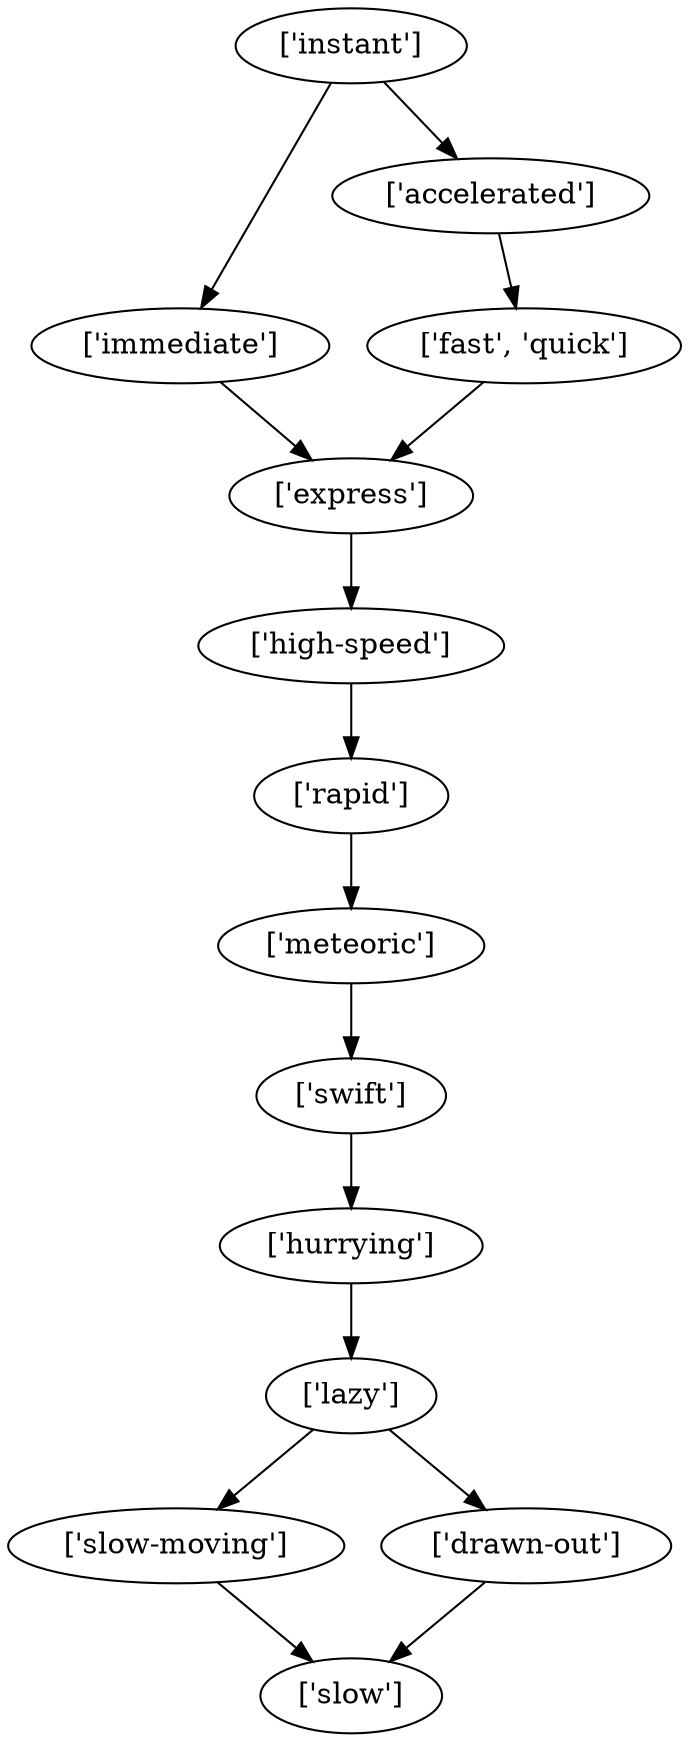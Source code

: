 strict digraph  {
	"['fast', 'quick']" -> "['express']";
	"['express']" -> "['high-speed']";
	"['hurrying']" -> "['lazy']";
	"['lazy']" -> "['slow-moving']";
	"['lazy']" -> "['drawn-out']";
	"['high-speed']" -> "['rapid']";
	"['rapid']" -> "['meteoric']";
	"['slow-moving']" -> "['slow']";
	"['drawn-out']" -> "['slow']";
	"['swift']" -> "['hurrying']";
	"['immediate']" -> "['express']";
	"['meteoric']" -> "['swift']";
	"['instant']" -> "['immediate']";
	"['instant']" -> "['accelerated']";
	"['accelerated']" -> "['fast', 'quick']";
}
